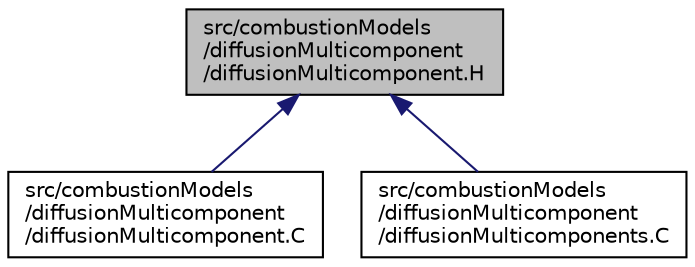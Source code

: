digraph "src/combustionModels/diffusionMulticomponent/diffusionMulticomponent.H"
{
  bgcolor="transparent";
  edge [fontname="Helvetica",fontsize="10",labelfontname="Helvetica",labelfontsize="10"];
  node [fontname="Helvetica",fontsize="10",shape=record];
  Node1 [label="src/combustionModels\l/diffusionMulticomponent\l/diffusionMulticomponent.H",height=0.2,width=0.4,color="black", fillcolor="grey75", style="filled" fontcolor="black"];
  Node1 -> Node2 [dir="back",color="midnightblue",fontsize="10",style="solid",fontname="Helvetica"];
  Node2 [label="src/combustionModels\l/diffusionMulticomponent\l/diffusionMulticomponent.C",height=0.2,width=0.4,color="black",URL="$diffusionMulticomponent_8C.html"];
  Node1 -> Node3 [dir="back",color="midnightblue",fontsize="10",style="solid",fontname="Helvetica"];
  Node3 [label="src/combustionModels\l/diffusionMulticomponent\l/diffusionMulticomponents.C",height=0.2,width=0.4,color="black",URL="$diffusionMulticomponents_8C.html"];
}
